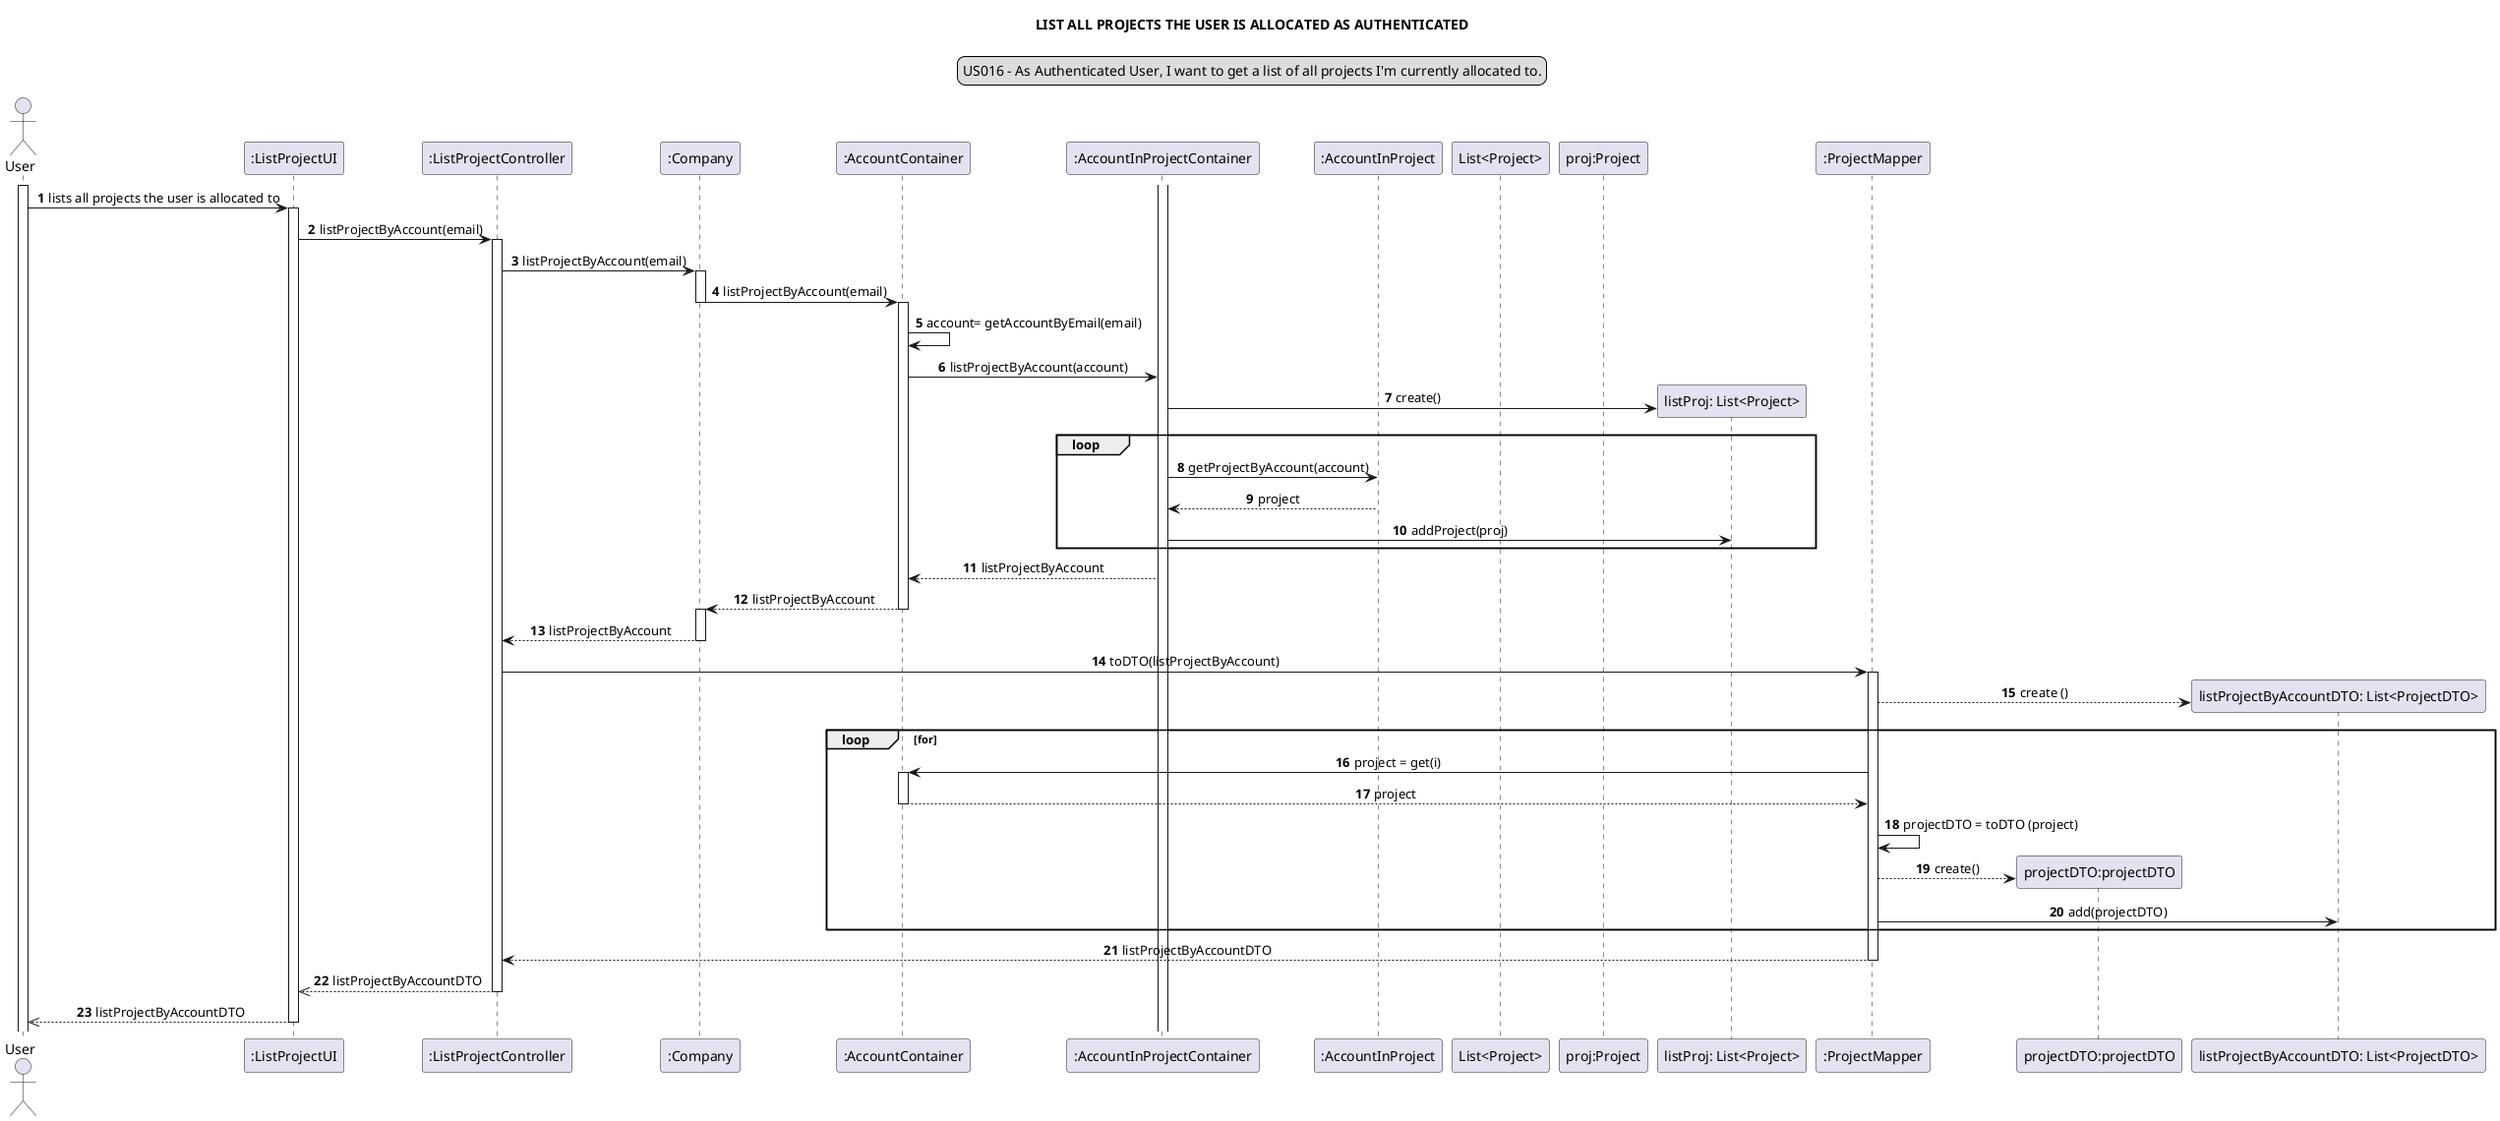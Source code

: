 @startuml
skinparam sequenceMessageAlign center
title LIST ALL PROJECTS THE USER IS ALLOCATED AS AUTHENTICATED
legend top
US016 - As Authenticated User, I want to get a list of all projects I'm currently allocated to.
end legend
autonumber
actor User
participant ":ListProjectUI" as ui
participant ":ListProjectController" as controller
participant ":Company" as company
participant ":AccountContainer" as container
participant ":AccountInProjectContainer" as aipc
participant ":AccountInProject" as aip
participant "List<Project>"
participant "proj:Project"
participant "listProj: List<Project>" as list
participant ":ProjectMapper" as mapper
participant "projectDTO:projectDTO" as DTO
participant "listProjectByAccountDTO: List<ProjectDTO>" as listdto


activate User
User -> ui: lists all projects the user is allocated to
activate ui
ui -> controller: listProjectByAccount(email)
activate controller
controller -> company: listProjectByAccount(email)
activate company
company -> container: listProjectByAccount(email)
deactivate company
activate container
container ->container: account= getAccountByEmail(email)
container -> aipc: listProjectByAccount(account)
create list
aipc -> list :create()
loop
aipc -> aip : getProjectByAccount(account)
aip --> aipc : project
aipc -> list : addProject(proj)
end loop
activate aipc
aipc --> container : listProjectByAccount
container--> company : listProjectByAccount
deactivate container
activate company
company --> controller : listProjectByAccount
deactivate company
controller -> mapper: toDTO(listProjectByAccount)
activate mapper
create listdto
mapper --> listdto : create ()
loop for
mapper -> container: project = get(i)
activate container
container --> mapper: project
deactivate container
mapper -> mapper : projectDTO = toDTO (project)
create DTO
mapper --> DTO : create()
mapper ->listdto :add(projectDTO)
end loop
mapper --> controller :listProjectByAccountDTO
deactivate mapper
controller -->> ui: listProjectByAccountDTO
deactivate controller
ui -->> User: listProjectByAccountDTO
deactivate ui
@enduml